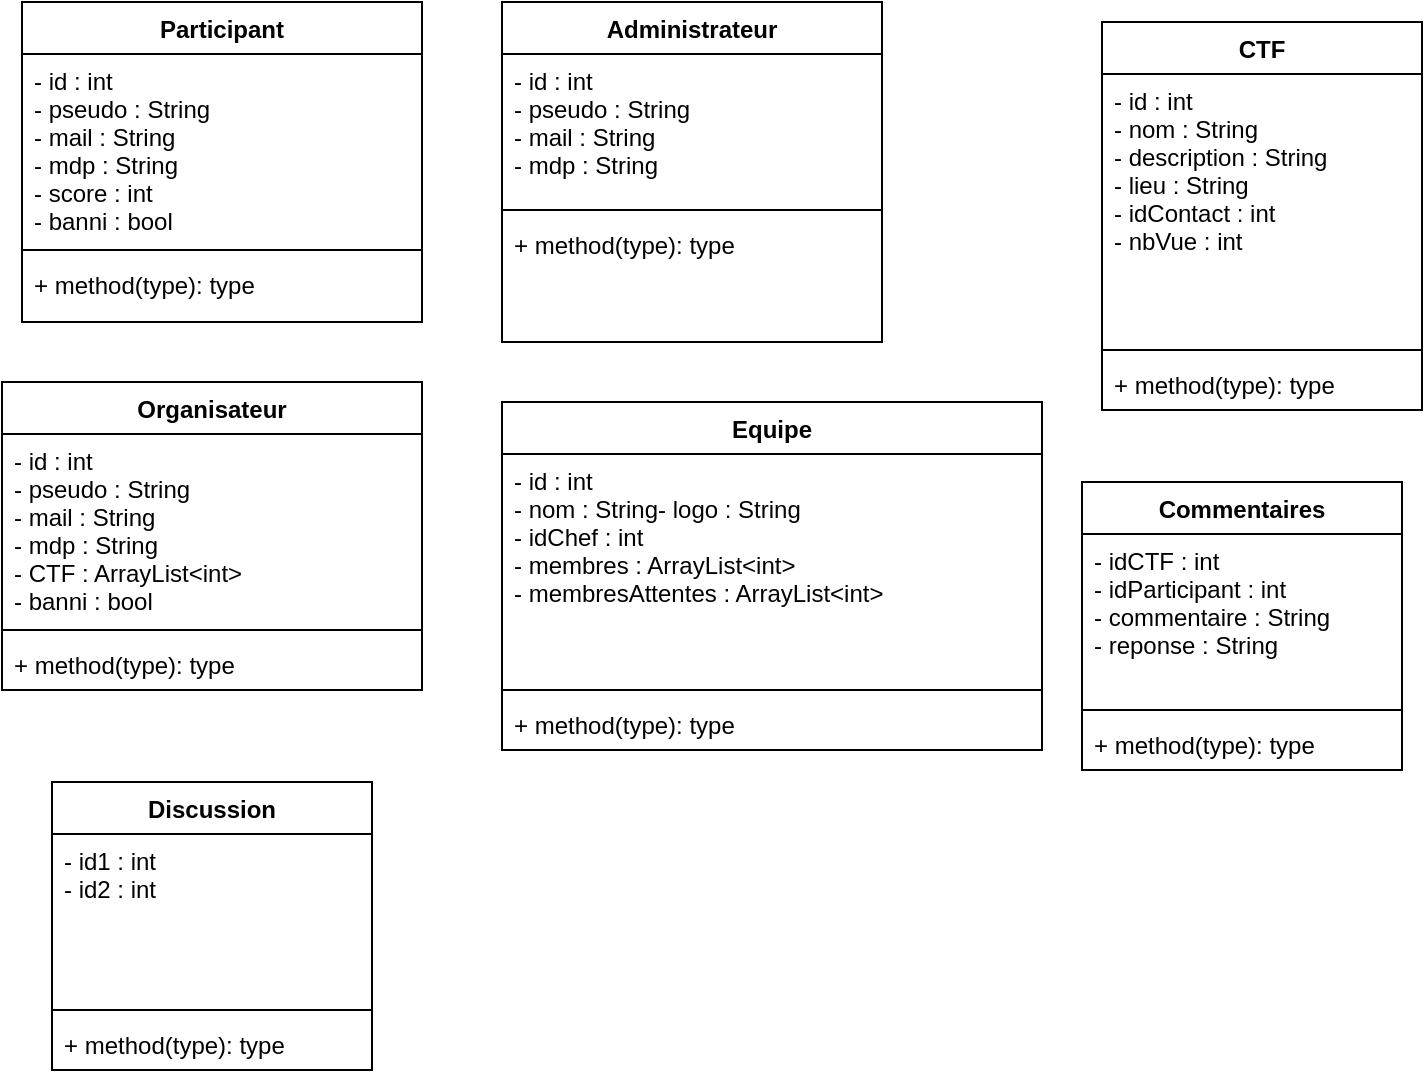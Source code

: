 <mxfile version="15.5.6" type="device"><diagram id="C5RBs43oDa-KdzZeNtuy" name="Page-1"><mxGraphModel dx="1337" dy="764" grid="1" gridSize="10" guides="1" tooltips="1" connect="1" arrows="1" fold="1" page="1" pageScale="1" pageWidth="827" pageHeight="1169" math="0" shadow="0"><root><mxCell id="WIyWlLk6GJQsqaUBKTNV-0"/><mxCell id="WIyWlLk6GJQsqaUBKTNV-1" parent="WIyWlLk6GJQsqaUBKTNV-0"/><mxCell id="62YB3h9HFdEyXPRCp2VJ-0" value="Participant" style="swimlane;fontStyle=1;align=center;verticalAlign=top;childLayout=stackLayout;horizontal=1;startSize=26;horizontalStack=0;resizeParent=1;resizeParentMax=0;resizeLast=0;collapsible=1;marginBottom=0;" vertex="1" parent="WIyWlLk6GJQsqaUBKTNV-1"><mxGeometry x="60" y="30" width="200" height="160" as="geometry"/></mxCell><mxCell id="62YB3h9HFdEyXPRCp2VJ-1" value="- id : int&#xA;- pseudo : String&#xA;- mail : String&#xA;- mdp : String&#xA;- score : int&#xA;- banni : bool&#xA;&#xA;" style="text;strokeColor=none;fillColor=none;align=left;verticalAlign=top;spacingLeft=4;spacingRight=4;overflow=hidden;rotatable=0;points=[[0,0.5],[1,0.5]];portConstraint=eastwest;" vertex="1" parent="62YB3h9HFdEyXPRCp2VJ-0"><mxGeometry y="26" width="200" height="94" as="geometry"/></mxCell><mxCell id="62YB3h9HFdEyXPRCp2VJ-2" value="" style="line;strokeWidth=1;fillColor=none;align=left;verticalAlign=middle;spacingTop=-1;spacingLeft=3;spacingRight=3;rotatable=0;labelPosition=right;points=[];portConstraint=eastwest;" vertex="1" parent="62YB3h9HFdEyXPRCp2VJ-0"><mxGeometry y="120" width="200" height="8" as="geometry"/></mxCell><mxCell id="62YB3h9HFdEyXPRCp2VJ-3" value="+ method(type): type" style="text;strokeColor=none;fillColor=none;align=left;verticalAlign=top;spacingLeft=4;spacingRight=4;overflow=hidden;rotatable=0;points=[[0,0.5],[1,0.5]];portConstraint=eastwest;" vertex="1" parent="62YB3h9HFdEyXPRCp2VJ-0"><mxGeometry y="128" width="200" height="32" as="geometry"/></mxCell><mxCell id="62YB3h9HFdEyXPRCp2VJ-4" value="Administrateur" style="swimlane;fontStyle=1;align=center;verticalAlign=top;childLayout=stackLayout;horizontal=1;startSize=26;horizontalStack=0;resizeParent=1;resizeParentMax=0;resizeLast=0;collapsible=1;marginBottom=0;" vertex="1" parent="WIyWlLk6GJQsqaUBKTNV-1"><mxGeometry x="300" y="30" width="190" height="170" as="geometry"/></mxCell><mxCell id="62YB3h9HFdEyXPRCp2VJ-5" value="- id : int&#xA;- pseudo : String&#xA;- mail : String&#xA;- mdp : String" style="text;strokeColor=none;fillColor=none;align=left;verticalAlign=top;spacingLeft=4;spacingRight=4;overflow=hidden;rotatable=0;points=[[0,0.5],[1,0.5]];portConstraint=eastwest;" vertex="1" parent="62YB3h9HFdEyXPRCp2VJ-4"><mxGeometry y="26" width="190" height="74" as="geometry"/></mxCell><mxCell id="62YB3h9HFdEyXPRCp2VJ-6" value="" style="line;strokeWidth=1;fillColor=none;align=left;verticalAlign=middle;spacingTop=-1;spacingLeft=3;spacingRight=3;rotatable=0;labelPosition=right;points=[];portConstraint=eastwest;" vertex="1" parent="62YB3h9HFdEyXPRCp2VJ-4"><mxGeometry y="100" width="190" height="8" as="geometry"/></mxCell><mxCell id="62YB3h9HFdEyXPRCp2VJ-7" value="+ method(type): type" style="text;strokeColor=none;fillColor=none;align=left;verticalAlign=top;spacingLeft=4;spacingRight=4;overflow=hidden;rotatable=0;points=[[0,0.5],[1,0.5]];portConstraint=eastwest;" vertex="1" parent="62YB3h9HFdEyXPRCp2VJ-4"><mxGeometry y="108" width="190" height="62" as="geometry"/></mxCell><mxCell id="62YB3h9HFdEyXPRCp2VJ-8" value="Organisateur" style="swimlane;fontStyle=1;align=center;verticalAlign=top;childLayout=stackLayout;horizontal=1;startSize=26;horizontalStack=0;resizeParent=1;resizeParentMax=0;resizeLast=0;collapsible=1;marginBottom=0;" vertex="1" parent="WIyWlLk6GJQsqaUBKTNV-1"><mxGeometry x="50" y="220" width="210" height="154" as="geometry"/></mxCell><mxCell id="62YB3h9HFdEyXPRCp2VJ-9" value="- id : int&#xA;- pseudo : String&#xA;- mail : String&#xA;- mdp : String&#xA;- CTF : ArrayList&lt;int&gt;&#xA;- banni : bool&#xA;&#xA;" style="text;strokeColor=none;fillColor=none;align=left;verticalAlign=top;spacingLeft=4;spacingRight=4;overflow=hidden;rotatable=0;points=[[0,0.5],[1,0.5]];portConstraint=eastwest;" vertex="1" parent="62YB3h9HFdEyXPRCp2VJ-8"><mxGeometry y="26" width="210" height="94" as="geometry"/></mxCell><mxCell id="62YB3h9HFdEyXPRCp2VJ-10" value="" style="line;strokeWidth=1;fillColor=none;align=left;verticalAlign=middle;spacingTop=-1;spacingLeft=3;spacingRight=3;rotatable=0;labelPosition=right;points=[];portConstraint=eastwest;" vertex="1" parent="62YB3h9HFdEyXPRCp2VJ-8"><mxGeometry y="120" width="210" height="8" as="geometry"/></mxCell><mxCell id="62YB3h9HFdEyXPRCp2VJ-11" value="+ method(type): type" style="text;strokeColor=none;fillColor=none;align=left;verticalAlign=top;spacingLeft=4;spacingRight=4;overflow=hidden;rotatable=0;points=[[0,0.5],[1,0.5]];portConstraint=eastwest;" vertex="1" parent="62YB3h9HFdEyXPRCp2VJ-8"><mxGeometry y="128" width="210" height="26" as="geometry"/></mxCell><mxCell id="62YB3h9HFdEyXPRCp2VJ-12" value="Equipe" style="swimlane;fontStyle=1;align=center;verticalAlign=top;childLayout=stackLayout;horizontal=1;startSize=26;horizontalStack=0;resizeParent=1;resizeParentMax=0;resizeLast=0;collapsible=1;marginBottom=0;" vertex="1" parent="WIyWlLk6GJQsqaUBKTNV-1"><mxGeometry x="300" y="230" width="270" height="174" as="geometry"/></mxCell><mxCell id="62YB3h9HFdEyXPRCp2VJ-13" value="- id : int&#xA;- nom : String- logo : String&#xA;- idChef : int&#xA;- membres : ArrayList&lt;int&gt;&#xA;- membresAttentes : ArrayList&lt;int&gt;&#xA;" style="text;strokeColor=none;fillColor=none;align=left;verticalAlign=top;spacingLeft=4;spacingRight=4;overflow=hidden;rotatable=0;points=[[0,0.5],[1,0.5]];portConstraint=eastwest;" vertex="1" parent="62YB3h9HFdEyXPRCp2VJ-12"><mxGeometry y="26" width="270" height="114" as="geometry"/></mxCell><mxCell id="62YB3h9HFdEyXPRCp2VJ-14" value="" style="line;strokeWidth=1;fillColor=none;align=left;verticalAlign=middle;spacingTop=-1;spacingLeft=3;spacingRight=3;rotatable=0;labelPosition=right;points=[];portConstraint=eastwest;" vertex="1" parent="62YB3h9HFdEyXPRCp2VJ-12"><mxGeometry y="140" width="270" height="8" as="geometry"/></mxCell><mxCell id="62YB3h9HFdEyXPRCp2VJ-15" value="+ method(type): type" style="text;strokeColor=none;fillColor=none;align=left;verticalAlign=top;spacingLeft=4;spacingRight=4;overflow=hidden;rotatable=0;points=[[0,0.5],[1,0.5]];portConstraint=eastwest;" vertex="1" parent="62YB3h9HFdEyXPRCp2VJ-12"><mxGeometry y="148" width="270" height="26" as="geometry"/></mxCell><mxCell id="62YB3h9HFdEyXPRCp2VJ-16" value="CTF" style="swimlane;fontStyle=1;align=center;verticalAlign=top;childLayout=stackLayout;horizontal=1;startSize=26;horizontalStack=0;resizeParent=1;resizeParentMax=0;resizeLast=0;collapsible=1;marginBottom=0;" vertex="1" parent="WIyWlLk6GJQsqaUBKTNV-1"><mxGeometry x="600" y="40" width="160" height="194" as="geometry"/></mxCell><mxCell id="62YB3h9HFdEyXPRCp2VJ-17" value="- id : int&#xA;- nom : String&#xA;- description : String&#xA;- lieu : String&#xA;- idContact : int&#xA;- nbVue : int&#xA;&#xA;&#xA;&#xA;" style="text;strokeColor=none;fillColor=none;align=left;verticalAlign=top;spacingLeft=4;spacingRight=4;overflow=hidden;rotatable=0;points=[[0,0.5],[1,0.5]];portConstraint=eastwest;" vertex="1" parent="62YB3h9HFdEyXPRCp2VJ-16"><mxGeometry y="26" width="160" height="134" as="geometry"/></mxCell><mxCell id="62YB3h9HFdEyXPRCp2VJ-18" value="" style="line;strokeWidth=1;fillColor=none;align=left;verticalAlign=middle;spacingTop=-1;spacingLeft=3;spacingRight=3;rotatable=0;labelPosition=right;points=[];portConstraint=eastwest;" vertex="1" parent="62YB3h9HFdEyXPRCp2VJ-16"><mxGeometry y="160" width="160" height="8" as="geometry"/></mxCell><mxCell id="62YB3h9HFdEyXPRCp2VJ-19" value="+ method(type): type" style="text;strokeColor=none;fillColor=none;align=left;verticalAlign=top;spacingLeft=4;spacingRight=4;overflow=hidden;rotatable=0;points=[[0,0.5],[1,0.5]];portConstraint=eastwest;" vertex="1" parent="62YB3h9HFdEyXPRCp2VJ-16"><mxGeometry y="168" width="160" height="26" as="geometry"/></mxCell><mxCell id="62YB3h9HFdEyXPRCp2VJ-20" value="Commentaires" style="swimlane;fontStyle=1;align=center;verticalAlign=top;childLayout=stackLayout;horizontal=1;startSize=26;horizontalStack=0;resizeParent=1;resizeParentMax=0;resizeLast=0;collapsible=1;marginBottom=0;" vertex="1" parent="WIyWlLk6GJQsqaUBKTNV-1"><mxGeometry x="590" y="270" width="160" height="144" as="geometry"/></mxCell><mxCell id="62YB3h9HFdEyXPRCp2VJ-21" value="- idCTF : int&#xA;- idParticipant : int&#xA;- commentaire : String&#xA;- reponse : String&#xA;&#xA;" style="text;strokeColor=none;fillColor=none;align=left;verticalAlign=top;spacingLeft=4;spacingRight=4;overflow=hidden;rotatable=0;points=[[0,0.5],[1,0.5]];portConstraint=eastwest;" vertex="1" parent="62YB3h9HFdEyXPRCp2VJ-20"><mxGeometry y="26" width="160" height="84" as="geometry"/></mxCell><mxCell id="62YB3h9HFdEyXPRCp2VJ-22" value="" style="line;strokeWidth=1;fillColor=none;align=left;verticalAlign=middle;spacingTop=-1;spacingLeft=3;spacingRight=3;rotatable=0;labelPosition=right;points=[];portConstraint=eastwest;" vertex="1" parent="62YB3h9HFdEyXPRCp2VJ-20"><mxGeometry y="110" width="160" height="8" as="geometry"/></mxCell><mxCell id="62YB3h9HFdEyXPRCp2VJ-23" value="+ method(type): type" style="text;strokeColor=none;fillColor=none;align=left;verticalAlign=top;spacingLeft=4;spacingRight=4;overflow=hidden;rotatable=0;points=[[0,0.5],[1,0.5]];portConstraint=eastwest;" vertex="1" parent="62YB3h9HFdEyXPRCp2VJ-20"><mxGeometry y="118" width="160" height="26" as="geometry"/></mxCell><mxCell id="62YB3h9HFdEyXPRCp2VJ-24" value="Discussion" style="swimlane;fontStyle=1;align=center;verticalAlign=top;childLayout=stackLayout;horizontal=1;startSize=26;horizontalStack=0;resizeParent=1;resizeParentMax=0;resizeLast=0;collapsible=1;marginBottom=0;" vertex="1" parent="WIyWlLk6GJQsqaUBKTNV-1"><mxGeometry x="75" y="420" width="160" height="144" as="geometry"/></mxCell><mxCell id="62YB3h9HFdEyXPRCp2VJ-25" value="- id1 : int&#xA;- id2 : int&#xA;" style="text;strokeColor=none;fillColor=none;align=left;verticalAlign=top;spacingLeft=4;spacingRight=4;overflow=hidden;rotatable=0;points=[[0,0.5],[1,0.5]];portConstraint=eastwest;" vertex="1" parent="62YB3h9HFdEyXPRCp2VJ-24"><mxGeometry y="26" width="160" height="84" as="geometry"/></mxCell><mxCell id="62YB3h9HFdEyXPRCp2VJ-26" value="" style="line;strokeWidth=1;fillColor=none;align=left;verticalAlign=middle;spacingTop=-1;spacingLeft=3;spacingRight=3;rotatable=0;labelPosition=right;points=[];portConstraint=eastwest;" vertex="1" parent="62YB3h9HFdEyXPRCp2VJ-24"><mxGeometry y="110" width="160" height="8" as="geometry"/></mxCell><mxCell id="62YB3h9HFdEyXPRCp2VJ-27" value="+ method(type): type" style="text;strokeColor=none;fillColor=none;align=left;verticalAlign=top;spacingLeft=4;spacingRight=4;overflow=hidden;rotatable=0;points=[[0,0.5],[1,0.5]];portConstraint=eastwest;" vertex="1" parent="62YB3h9HFdEyXPRCp2VJ-24"><mxGeometry y="118" width="160" height="26" as="geometry"/></mxCell></root></mxGraphModel></diagram></mxfile>